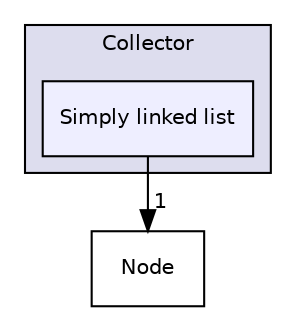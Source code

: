 digraph "src/Collector/Simply linked list" {
  compound=true
  node [ fontsize="10", fontname="Helvetica"];
  edge [ labelfontsize="10", labelfontname="Helvetica"];
  subgraph clusterdir_53dcf42a3f77ddc8ddc4e29dac0b4a66 {
    graph [ bgcolor="#ddddee", pencolor="black", label="Collector" fontname="Helvetica", fontsize="10", URL="dir_53dcf42a3f77ddc8ddc4e29dac0b4a66.html"]
  dir_a250678dfd1bc201dd949565eecb7cf3 [shape=box, label="Simply linked list", style="filled", fillcolor="#eeeeff", pencolor="black", URL="dir_a250678dfd1bc201dd949565eecb7cf3.html"];
  }
  dir_b58074d1ab8f1cdb408f4e393650beb8 [shape=box label="Node" URL="dir_b58074d1ab8f1cdb408f4e393650beb8.html"];
  dir_a250678dfd1bc201dd949565eecb7cf3->dir_b58074d1ab8f1cdb408f4e393650beb8 [headlabel="1", labeldistance=1.5 headhref="dir_000002_000004.html"];
}
